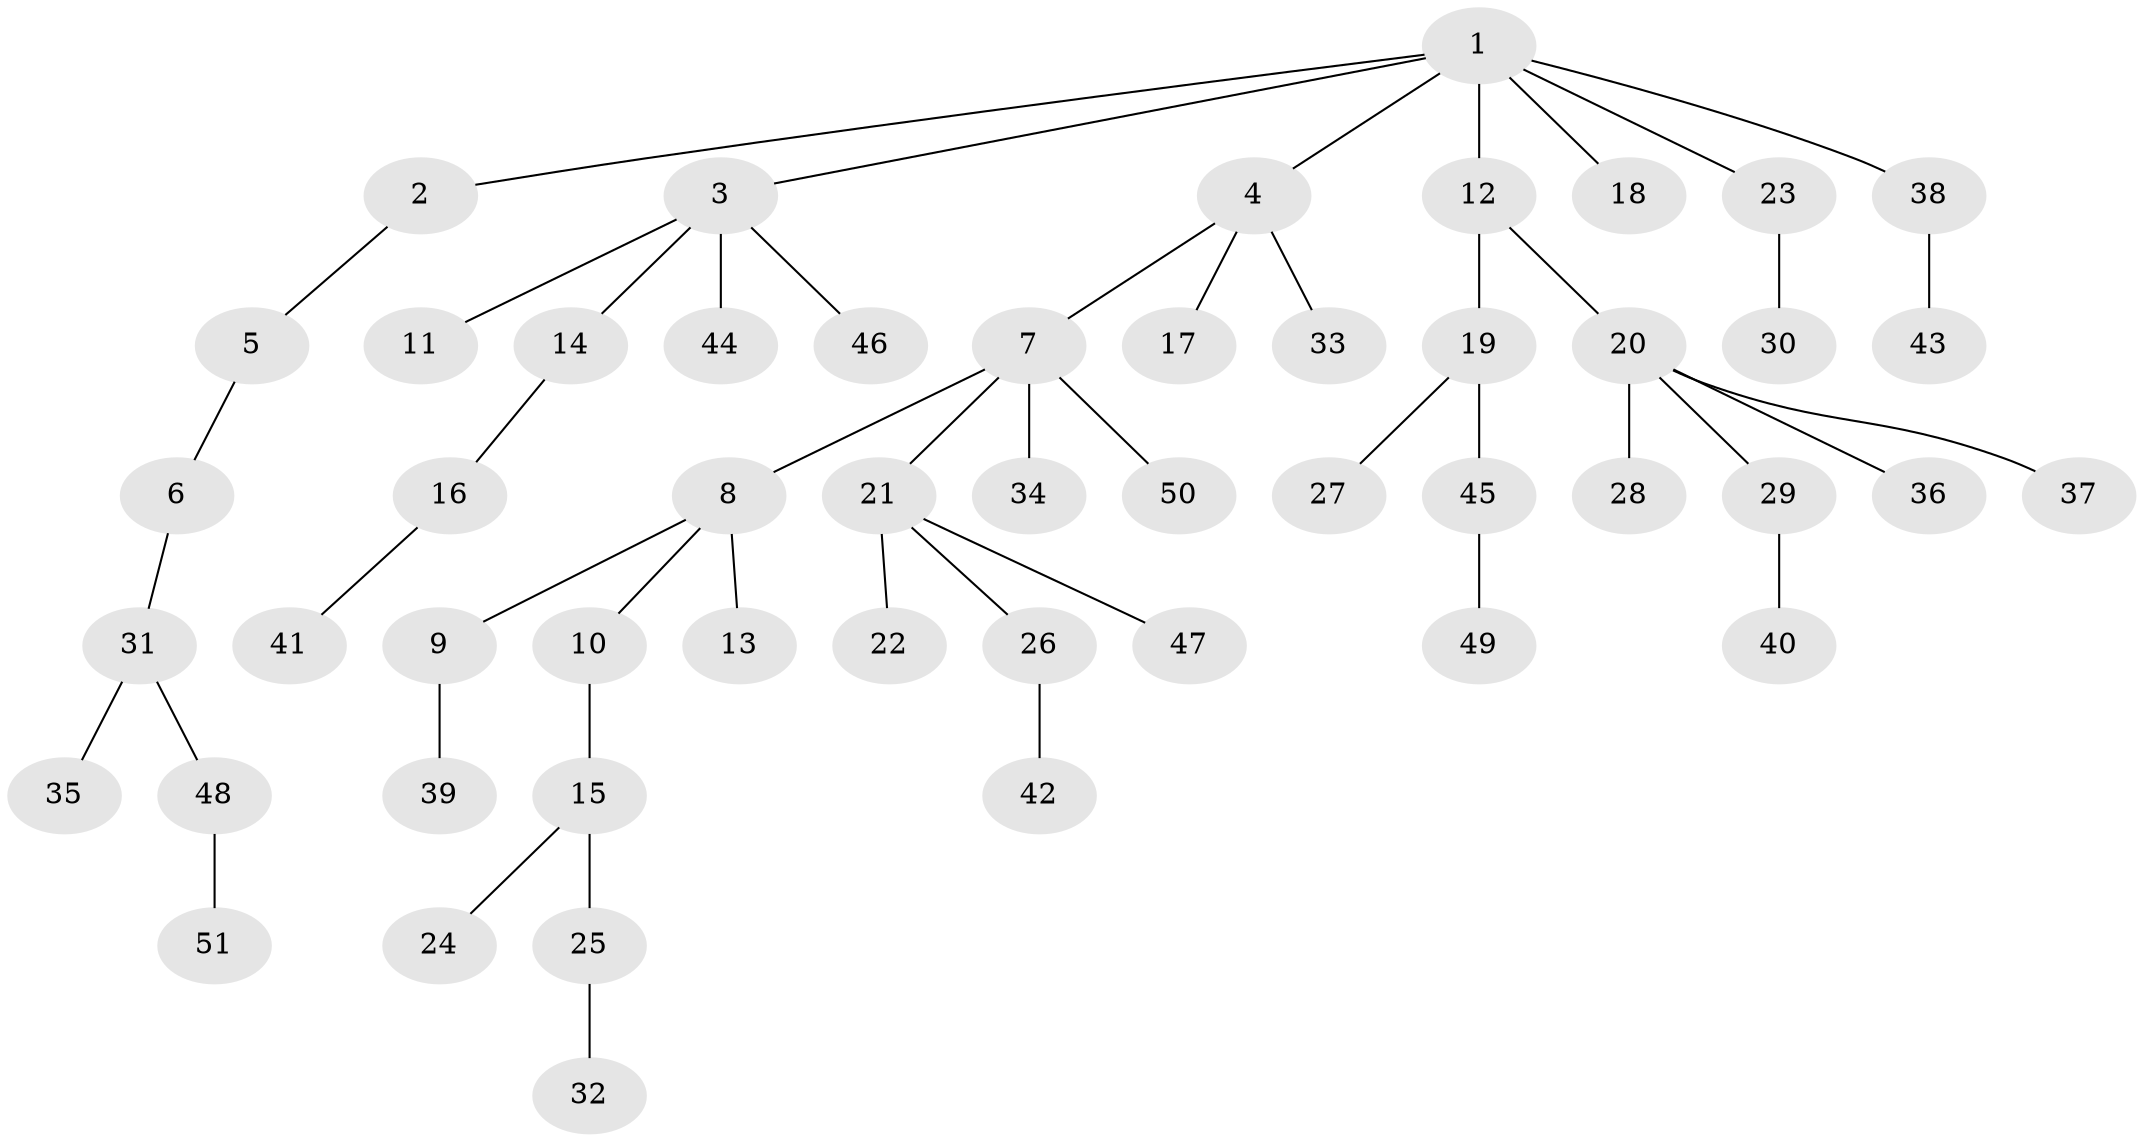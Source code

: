 // coarse degree distribution, {4: 0.11428571428571428, 2: 0.22857142857142856, 1: 0.6285714285714286, 14: 0.02857142857142857}
// Generated by graph-tools (version 1.1) at 2025/55/03/04/25 21:55:44]
// undirected, 51 vertices, 50 edges
graph export_dot {
graph [start="1"]
  node [color=gray90,style=filled];
  1;
  2;
  3;
  4;
  5;
  6;
  7;
  8;
  9;
  10;
  11;
  12;
  13;
  14;
  15;
  16;
  17;
  18;
  19;
  20;
  21;
  22;
  23;
  24;
  25;
  26;
  27;
  28;
  29;
  30;
  31;
  32;
  33;
  34;
  35;
  36;
  37;
  38;
  39;
  40;
  41;
  42;
  43;
  44;
  45;
  46;
  47;
  48;
  49;
  50;
  51;
  1 -- 2;
  1 -- 3;
  1 -- 4;
  1 -- 12;
  1 -- 18;
  1 -- 23;
  1 -- 38;
  2 -- 5;
  3 -- 11;
  3 -- 14;
  3 -- 44;
  3 -- 46;
  4 -- 7;
  4 -- 17;
  4 -- 33;
  5 -- 6;
  6 -- 31;
  7 -- 8;
  7 -- 21;
  7 -- 34;
  7 -- 50;
  8 -- 9;
  8 -- 10;
  8 -- 13;
  9 -- 39;
  10 -- 15;
  12 -- 19;
  12 -- 20;
  14 -- 16;
  15 -- 24;
  15 -- 25;
  16 -- 41;
  19 -- 27;
  19 -- 45;
  20 -- 28;
  20 -- 29;
  20 -- 36;
  20 -- 37;
  21 -- 22;
  21 -- 26;
  21 -- 47;
  23 -- 30;
  25 -- 32;
  26 -- 42;
  29 -- 40;
  31 -- 35;
  31 -- 48;
  38 -- 43;
  45 -- 49;
  48 -- 51;
}
